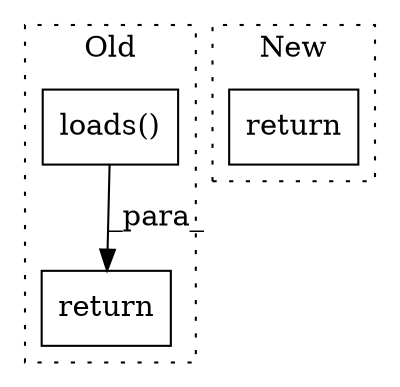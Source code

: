 digraph G {
subgraph cluster0 {
1 [label="loads()" a="75" s="5178,5213" l="11,1" shape="box"];
3 [label="return" a="93" s="5150" l="7" shape="box"];
label = "Old";
style="dotted";
}
subgraph cluster1 {
2 [label="return" a="93" s="5331" l="7" shape="box"];
label = "New";
style="dotted";
}
1 -> 3 [label="_para_"];
}